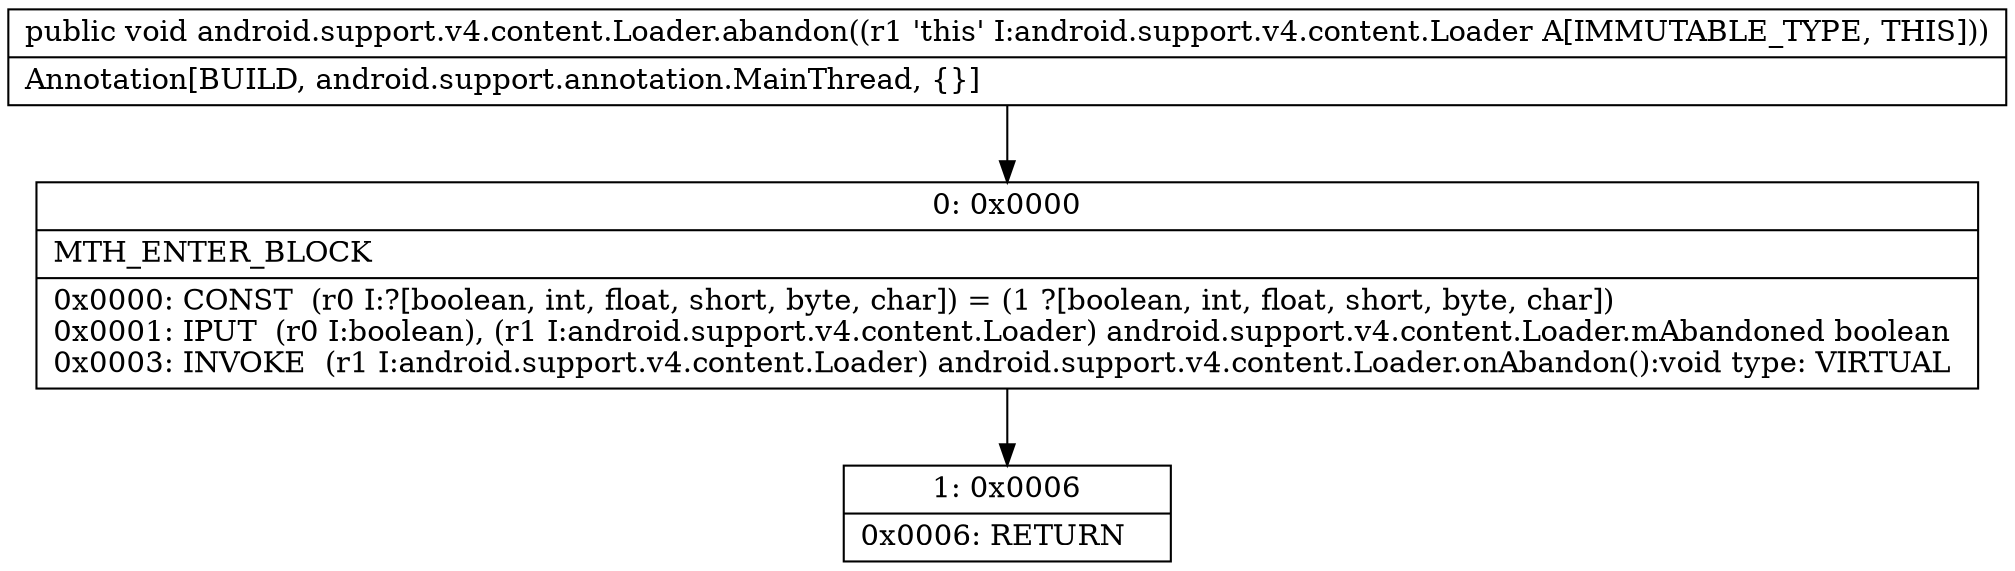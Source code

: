 digraph "CFG forandroid.support.v4.content.Loader.abandon()V" {
Node_0 [shape=record,label="{0\:\ 0x0000|MTH_ENTER_BLOCK\l|0x0000: CONST  (r0 I:?[boolean, int, float, short, byte, char]) = (1 ?[boolean, int, float, short, byte, char]) \l0x0001: IPUT  (r0 I:boolean), (r1 I:android.support.v4.content.Loader) android.support.v4.content.Loader.mAbandoned boolean \l0x0003: INVOKE  (r1 I:android.support.v4.content.Loader) android.support.v4.content.Loader.onAbandon():void type: VIRTUAL \l}"];
Node_1 [shape=record,label="{1\:\ 0x0006|0x0006: RETURN   \l}"];
MethodNode[shape=record,label="{public void android.support.v4.content.Loader.abandon((r1 'this' I:android.support.v4.content.Loader A[IMMUTABLE_TYPE, THIS]))  | Annotation[BUILD, android.support.annotation.MainThread, \{\}]\l}"];
MethodNode -> Node_0;
Node_0 -> Node_1;
}

